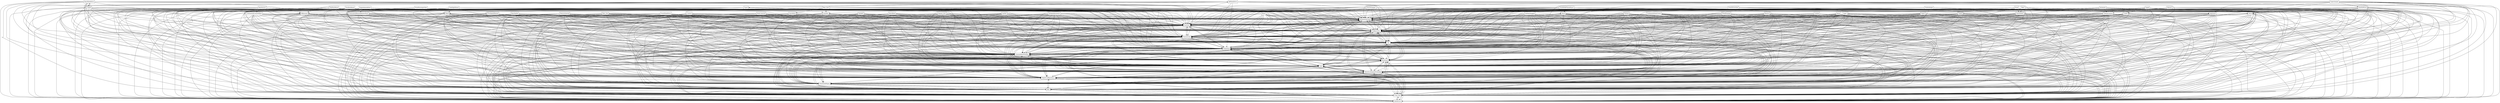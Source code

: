 digraph{
graph [rankdir=TB];
node [shape=box];
edge [arrowhead=normal];
0[label="Front",]
1[label="ClimateControl",]
2[label="Petrol",]
3[label="RainSensors",]
4[label="Halogen",]
5[label="Cushion",]
6[label="LeatherWrapped",]
7[label="Differential",]
8[label="HeadandTailLamps",]
9[label="GearKnob",]
10[label="SideMirrors",]
11[label="Music",]
12[label="FrontPassengerSide",]
13[label="RearSpoiler",]
14[label="OneFourPetrol",]
15[label="SixSpeedAutomatic",]
16[label="ArmRest",]
17[label="RearWheelDrive",]
18[label="Front_Zero",]
19[label="EngineImmobilizer",]
20[label="Body",]
21[label="Turbocharger",]
22[label="AllWheelDrive",]
23[label="CentralwithRemoteKeylessEntry",]
24[label="TwoZeroDiesel",]
25[label="NotchBack",]
26[label="Coupe",]
27[label="HatchBack",]
28[label="WindshieldWipers",]
29[label="WoodFinished",]
30[label="EngineConfiguration_s",]
31[label="Aspiration",]
32[label="FiveSpeedManual",]
33[label="ElectricSunroof",]
34[label="FrontDriverSide",]
35[label="Central",]
36[label="Leather",]
37[label="VehicleLockingandUnlocking",]
38[label="GlassHolder",]
39[label="Black",]
40[label="Seats",]
41[label="Dashboard",]
42[label="Rear",]
43[label="FrontandRearBumpers",]
44[label="EngineFuel",]
45[label="Car",]
46[label="Normal",]
47[label="CushionwithSeatCovers",]
48[label="Rear_One",]
49[label="OneSixPetrol",]
50[label="Transmission",]
51[label="TwoDINMPThreePlayer",]
52[label="Manual",]
53[label="TypeQ",]
54[label="FrontWheelDrive",]
55[label="TypeP",]
56[label="Rear_Zero",]
57[label="BodyColoured",]
58[label="Automatic",]
59[label="Supercharger",]
60[label="Electric",]
61[label="AutomatedFrontandRear",]
62[label="Xenon",]
63[label="TypeD",]
64[label="SixCDChanger",]
65[label="TypeB",]
66[label="Configuration_",]
67[label="OneEightDiesel",]
68[label="TypeC",]
69[label="TypeA",]
70[label="Diesel",]
71[label="Manual_Zero",]
0->8[label="",]
0->9[label="",]
0->10[label="",]
0->18[label="",]
0->20[label="",]
0->28[label="",]
0->30[label="",]
0->37[label="",]
0->38[label="",]
0->40[label="",]
0->41[label="",]
0->43[label="",]
0->44[label="",]
0->45[label="",]
0->50[label="",]
0->66[label="",]
1->8[label="",]
1->9[label="",]
1->10[label="",]
1->18[label="",]
1->20[label="",]
1->28[label="",]
1->30[label="",]
1->37[label="",]
1->40[label="",]
1->41[label="",]
1->43[label="",]
1->44[label="",]
1->45[label="",]
1->50[label="",]
1->66[label="",]
2->8[label="",]
2->9[label="",]
2->10[label="",]
2->18[label="",]
2->20[label="",]
2->28[label="",]
2->30[label="",]
2->37[label="",]
2->40[label="",]
2->41[label="",]
2->43[label="",]
2->44[label="",]
2->45[label="",]
2->50[label="",]
2->66[label="",]
3->8[label="",]
3->9[label="",]
3->10[label="",]
3->18[label="",]
3->20[label="",]
3->28[label="",]
3->30[label="",]
3->37[label="",]
3->40[label="",]
3->41[label="",]
3->43[label="",]
3->44[label="",]
3->45[label="",]
3->50[label="",]
3->61[label="",]
3->66[label="",]
4->8[label="",]
4->9[label="",]
4->10[label="",]
4->18[label="",]
4->20[label="",]
4->28[label="",]
4->30[label="",]
4->37[label="",]
4->40[label="",]
4->41[label="",]
4->43[label="",]
4->44[label="",]
4->45[label="",]
4->50[label="",]
4->66[label="",]
5->8[label="",]
5->9[label="",]
5->10[label="",]
5->18[label="",]
5->20[label="",]
5->28[label="",]
5->30[label="",]
5->37[label="",]
5->40[label="",]
5->41[label="",]
5->43[label="",]
5->44[label="",]
5->45[label="",]
5->50[label="",]
5->66[label="",]
6->8[label="",]
6->9[label="",]
6->10[label="",]
6->18[label="",]
6->20[label="",]
6->28[label="",]
6->30[label="",]
6->37[label="",]
6->40[label="",]
6->41[label="",]
6->43[label="",]
6->44[label="",]
6->45[label="",]
6->50[label="",]
6->66[label="",]
7->8[label="",]
7->9[label="",]
7->10[label="",]
7->18[label="",]
7->20[label="",]
7->28[label="",]
7->30[label="",]
7->37[label="",]
7->40[label="",]
7->41[label="",]
7->43[label="",]
7->44[label="",]
7->45[label="",]
7->50[label="",]
7->66[label="",]
8->9[label="",]
8->10[label="",]
8->18[label="",]
8->20[label="",]
8->28[label="",]
8->30[label="",]
8->37[label="",]
8->40[label="",]
8->41[label="",]
8->43[label="",]
8->44[label="",]
8->45[label="",]
8->50[label="",]
8->66[label="",]
9->8[label="",]
9->10[label="",]
9->18[label="",]
9->20[label="",]
9->28[label="",]
9->30[label="",]
9->37[label="",]
9->40[label="",]
9->41[label="",]
9->43[label="",]
9->44[label="",]
9->45[label="",]
9->50[label="",]
9->66[label="",]
10->8[label="",]
10->9[label="",]
10->18[label="",]
10->20[label="",]
10->28[label="",]
10->30[label="",]
10->37[label="",]
10->40[label="",]
10->41[label="",]
10->43[label="",]
10->44[label="",]
10->45[label="",]
10->50[label="",]
10->66[label="",]
11->8[label="",]
11->9[label="",]
11->10[label="",]
11->18[label="",]
11->20[label="",]
11->28[label="",]
11->30[label="",]
11->37[label="",]
11->40[label="",]
11->41[label="",]
11->43[label="",]
11->44[label="",]
11->45[label="",]
11->50[label="",]
11->66[label="",]
12->8[label="",]
12->9[label="",]
12->10[label="",]
12->16[label="",]
12->18[label="",]
12->20[label="",]
12->28[label="",]
12->30[label="",]
12->37[label="",]
12->40[label="",]
12->41[label="",]
12->43[label="",]
12->44[label="",]
12->45[label="",]
12->50[label="",]
12->66[label="",]
13->8[label="",]
13->9[label="",]
13->10[label="",]
13->18[label="",]
13->20[label="",]
13->28[label="",]
13->30[label="",]
13->37[label="",]
13->40[label="",]
13->41[label="",]
13->43[label="",]
13->44[label="",]
13->45[label="",]
13->50[label="",]
13->66[label="",]
14->2[label="",]
14->8[label="",]
14->9[label="",]
14->10[label="",]
14->18[label="",]
14->20[label="",]
14->28[label="",]
14->30[label="",]
14->37[label="",]
14->40[label="",]
14->41[label="",]
14->43[label="",]
14->44[label="",]
14->45[label="",]
14->50[label="",]
14->66[label="",]
15->8[label="",]
15->9[label="",]
15->10[label="",]
15->18[label="",]
15->20[label="",]
15->28[label="",]
15->30[label="",]
15->37[label="",]
15->40[label="",]
15->41[label="",]
15->43[label="",]
15->44[label="",]
15->45[label="",]
15->50[label="",]
15->66[label="",]
16->8[label="",]
16->9[label="",]
16->10[label="",]
16->18[label="",]
16->20[label="",]
16->28[label="",]
16->30[label="",]
16->37[label="",]
16->40[label="",]
16->41[label="",]
16->43[label="",]
16->44[label="",]
16->45[label="",]
16->50[label="",]
16->66[label="",]
17->7[label="",]
17->8[label="",]
17->9[label="",]
17->10[label="",]
17->18[label="",]
17->20[label="",]
17->28[label="",]
17->30[label="",]
17->37[label="",]
17->40[label="",]
17->41[label="",]
17->43[label="",]
17->44[label="",]
17->45[label="",]
17->50[label="",]
17->55[label="",]
17->66[label="",]
18->8[label="",]
18->9[label="",]
18->10[label="",]
18->20[label="",]
18->28[label="",]
18->30[label="",]
18->37[label="",]
18->40[label="",]
18->41[label="",]
18->43[label="",]
18->44[label="",]
18->45[label="",]
18->50[label="",]
18->66[label="",]
19->8[label="",]
19->9[label="",]
19->10[label="",]
19->18[label="",]
19->20[label="",]
19->23[label="",]
19->28[label="",]
19->30[label="",]
19->37[label="",]
19->40[label="",]
19->41[label="",]
19->43[label="",]
19->44[label="",]
19->45[label="",]
19->50[label="",]
19->66[label="",]
20->8[label="",]
20->9[label="",]
20->10[label="",]
20->18[label="",]
20->28[label="",]
20->30[label="",]
20->37[label="",]
20->40[label="",]
20->41[label="",]
20->43[label="",]
20->44[label="",]
20->45[label="",]
20->50[label="",]
20->66[label="",]
21->8[label="",]
21->9[label="",]
21->10[label="",]
21->18[label="",]
21->20[label="",]
21->28[label="",]
21->30[label="",]
21->31[label="",]
21->37[label="",]
21->40[label="",]
21->41[label="",]
21->43[label="",]
21->44[label="",]
21->45[label="",]
21->50[label="",]
21->66[label="",]
21->70[label="",]
22->7[label="",]
22->8[label="",]
22->9[label="",]
22->10[label="",]
22->18[label="",]
22->20[label="",]
22->28[label="",]
22->30[label="",]
22->37[label="",]
22->40[label="",]
22->41[label="",]
22->43[label="",]
22->44[label="",]
22->45[label="",]
22->50[label="",]
22->53[label="",]
22->66[label="",]
23->8[label="",]
23->9[label="",]
23->10[label="",]
23->18[label="",]
23->20[label="",]
23->28[label="",]
23->30[label="",]
23->37[label="",]
23->40[label="",]
23->41[label="",]
23->43[label="",]
23->44[label="",]
23->45[label="",]
23->50[label="",]
23->66[label="",]
24->8[label="",]
24->9[label="",]
24->10[label="",]
24->18[label="",]
24->20[label="",]
24->28[label="",]
24->30[label="",]
24->37[label="",]
24->40[label="",]
24->41[label="",]
24->43[label="",]
24->44[label="",]
24->45[label="",]
24->50[label="",]
24->66[label="",]
24->70[label="",]
25->8[label="",]
25->9[label="",]
25->10[label="",]
25->18[label="",]
25->20[label="",]
25->28[label="",]
25->30[label="",]
25->37[label="",]
25->40[label="",]
25->41[label="",]
25->43[label="",]
25->44[label="",]
25->45[label="",]
25->50[label="",]
25->66[label="",]
26->8[label="",]
26->9[label="",]
26->10[label="",]
26->18[label="",]
26->20[label="",]
26->28[label="",]
26->30[label="",]
26->37[label="",]
26->40[label="",]
26->41[label="",]
26->43[label="",]
26->44[label="",]
26->45[label="",]
26->50[label="",]
26->66[label="",]
27->8[label="",]
27->9[label="",]
27->10[label="",]
27->18[label="",]
27->20[label="",]
27->28[label="",]
27->30[label="",]
27->37[label="",]
27->40[label="",]
27->41[label="",]
27->43[label="",]
27->44[label="",]
27->45[label="",]
27->50[label="",]
27->66[label="",]
28->8[label="",]
28->9[label="",]
28->10[label="",]
28->18[label="",]
28->20[label="",]
28->30[label="",]
28->37[label="",]
28->40[label="",]
28->41[label="",]
28->43[label="",]
28->44[label="",]
28->45[label="",]
28->50[label="",]
28->66[label="",]
29->8[label="",]
29->9[label="",]
29->10[label="",]
29->18[label="",]
29->20[label="",]
29->28[label="",]
29->30[label="",]
29->37[label="",]
29->40[label="",]
29->41[label="",]
29->43[label="",]
29->44[label="",]
29->45[label="",]
29->50[label="",]
29->66[label="",]
30->8[label="",]
30->9[label="",]
30->10[label="",]
30->18[label="",]
30->20[label="",]
30->28[label="",]
30->37[label="",]
30->40[label="",]
30->41[label="",]
30->43[label="",]
30->44[label="",]
30->45[label="",]
30->50[label="",]
30->66[label="",]
31->8[label="",]
31->9[label="",]
31->10[label="",]
31->18[label="",]
31->20[label="",]
31->28[label="",]
31->30[label="",]
31->37[label="",]
31->40[label="",]
31->41[label="",]
31->43[label="",]
31->44[label="",]
31->45[label="",]
31->50[label="",]
31->66[label="",]
32->8[label="",]
32->9[label="",]
32->10[label="",]
32->18[label="",]
32->20[label="",]
32->28[label="",]
32->30[label="",]
32->37[label="",]
32->40[label="",]
32->41[label="",]
32->43[label="",]
32->44[label="",]
32->45[label="",]
32->50[label="",]
32->66[label="",]
33->8[label="",]
33->9[label="",]
33->10[label="",]
33->18[label="",]
33->20[label="",]
33->28[label="",]
33->30[label="",]
33->37[label="",]
33->40[label="",]
33->41[label="",]
33->43[label="",]
33->44[label="",]
33->45[label="",]
33->50[label="",]
33->66[label="",]
34->8[label="",]
34->9[label="",]
34->10[label="",]
34->16[label="",]
34->18[label="",]
34->20[label="",]
34->28[label="",]
34->30[label="",]
34->37[label="",]
34->40[label="",]
34->41[label="",]
34->43[label="",]
34->44[label="",]
34->45[label="",]
34->50[label="",]
34->66[label="",]
35->8[label="",]
35->9[label="",]
35->10[label="",]
35->18[label="",]
35->20[label="",]
35->28[label="",]
35->30[label="",]
35->37[label="",]
35->40[label="",]
35->41[label="",]
35->43[label="",]
35->44[label="",]
35->45[label="",]
35->50[label="",]
35->66[label="",]
36->8[label="",]
36->9[label="",]
36->10[label="",]
36->18[label="",]
36->20[label="",]
36->28[label="",]
36->30[label="",]
36->37[label="",]
36->40[label="",]
36->41[label="",]
36->43[label="",]
36->44[label="",]
36->45[label="",]
36->50[label="",]
36->66[label="",]
37->8[label="",]
37->9[label="",]
37->10[label="",]
37->18[label="",]
37->20[label="",]
37->28[label="",]
37->30[label="",]
37->40[label="",]
37->41[label="",]
37->43[label="",]
37->44[label="",]
37->45[label="",]
37->50[label="",]
37->66[label="",]
38->8[label="",]
38->9[label="",]
38->10[label="",]
38->18[label="",]
38->20[label="",]
38->28[label="",]
38->30[label="",]
38->37[label="",]
38->40[label="",]
38->41[label="",]
38->43[label="",]
38->44[label="",]
38->45[label="",]
38->50[label="",]
38->66[label="",]
39->8[label="",]
39->9[label="",]
39->10[label="",]
39->18[label="",]
39->20[label="",]
39->28[label="",]
39->30[label="",]
39->37[label="",]
39->40[label="",]
39->41[label="",]
39->43[label="",]
39->44[label="",]
39->45[label="",]
39->50[label="",]
39->66[label="",]
40->8[label="",]
40->9[label="",]
40->10[label="",]
40->18[label="",]
40->20[label="",]
40->28[label="",]
40->30[label="",]
40->37[label="",]
40->41[label="",]
40->43[label="",]
40->44[label="",]
40->45[label="",]
40->50[label="",]
40->66[label="",]
41->8[label="",]
41->9[label="",]
41->10[label="",]
41->18[label="",]
41->20[label="",]
41->28[label="",]
41->30[label="",]
41->37[label="",]
41->40[label="",]
41->43[label="",]
41->44[label="",]
41->45[label="",]
41->50[label="",]
41->66[label="",]
42->8[label="",]
42->9[label="",]
42->10[label="",]
42->18[label="",]
42->20[label="",]
42->28[label="",]
42->30[label="",]
42->37[label="",]
42->38[label="",]
42->40[label="",]
42->41[label="",]
42->43[label="",]
42->44[label="",]
42->45[label="",]
42->50[label="",]
42->66[label="",]
43->8[label="",]
43->9[label="",]
43->10[label="",]
43->18[label="",]
43->20[label="",]
43->28[label="",]
43->30[label="",]
43->37[label="",]
43->40[label="",]
43->41[label="",]
43->44[label="",]
43->45[label="",]
43->50[label="",]
43->66[label="",]
44->8[label="",]
44->9[label="",]
44->10[label="",]
44->18[label="",]
44->20[label="",]
44->28[label="",]
44->30[label="",]
44->37[label="",]
44->40[label="",]
44->41[label="",]
44->43[label="",]
44->45[label="",]
44->50[label="",]
44->66[label="",]
45->8[label="",]
45->9[label="",]
45->10[label="",]
45->18[label="",]
45->20[label="",]
45->28[label="",]
45->30[label="",]
45->37[label="",]
45->40[label="",]
45->41[label="",]
45->43[label="",]
45->44[label="",]
45->50[label="",]
45->66[label="",]
46->8[label="",]
46->9[label="",]
46->10[label="",]
46->18[label="",]
46->20[label="",]
46->28[label="",]
46->30[label="",]
46->37[label="",]
46->40[label="",]
46->41[label="",]
46->43[label="",]
46->44[label="",]
46->45[label="",]
46->50[label="",]
46->66[label="",]
47->8[label="",]
47->9[label="",]
47->10[label="",]
47->18[label="",]
47->20[label="",]
47->28[label="",]
47->30[label="",]
47->37[label="",]
47->40[label="",]
47->41[label="",]
47->43[label="",]
47->44[label="",]
47->45[label="",]
47->50[label="",]
47->66[label="",]
48->8[label="",]
48->9[label="",]
48->10[label="",]
48->18[label="",]
48->20[label="",]
48->28[label="",]
48->30[label="",]
48->37[label="",]
48->40[label="",]
48->41[label="",]
48->43[label="",]
48->44[label="",]
48->45[label="",]
48->50[label="",]
48->66[label="",]
49->2[label="",]
49->8[label="",]
49->9[label="",]
49->10[label="",]
49->18[label="",]
49->20[label="",]
49->28[label="",]
49->30[label="",]
49->37[label="",]
49->40[label="",]
49->41[label="",]
49->43[label="",]
49->44[label="",]
49->45[label="",]
49->50[label="",]
49->66[label="",]
50->8[label="",]
50->9[label="",]
50->10[label="",]
50->18[label="",]
50->20[label="",]
50->28[label="",]
50->30[label="",]
50->37[label="",]
50->40[label="",]
50->41[label="",]
50->43[label="",]
50->44[label="",]
50->45[label="",]
50->66[label="",]
51->8[label="",]
51->9[label="",]
51->10[label="",]
51->11[label="",]
51->18[label="",]
51->20[label="",]
51->28[label="",]
51->30[label="",]
51->37[label="",]
51->40[label="",]
51->41[label="",]
51->43[label="",]
51->44[label="",]
51->45[label="",]
51->50[label="",]
51->66[label="",]
52->1[label="",]
52->8[label="",]
52->9[label="",]
52->10[label="",]
52->18[label="",]
52->20[label="",]
52->28[label="",]
52->30[label="",]
52->37[label="",]
52->40[label="",]
52->41[label="",]
52->43[label="",]
52->44[label="",]
52->45[label="",]
52->50[label="",]
52->66[label="",]
53->7[label="",]
53->8[label="",]
53->9[label="",]
53->10[label="",]
53->18[label="",]
53->20[label="",]
53->22[label="",]
53->28[label="",]
53->30[label="",]
53->37[label="",]
53->40[label="",]
53->41[label="",]
53->43[label="",]
53->44[label="",]
53->45[label="",]
53->50[label="",]
53->66[label="",]
54->8[label="",]
54->9[label="",]
54->10[label="",]
54->18[label="",]
54->20[label="",]
54->28[label="",]
54->30[label="",]
54->37[label="",]
54->40[label="",]
54->41[label="",]
54->43[label="",]
54->44[label="",]
54->45[label="",]
54->50[label="",]
54->66[label="",]
55->7[label="",]
55->8[label="",]
55->9[label="",]
55->10[label="",]
55->17[label="",]
55->18[label="",]
55->20[label="",]
55->28[label="",]
55->30[label="",]
55->37[label="",]
55->40[label="",]
55->41[label="",]
55->43[label="",]
55->44[label="",]
55->45[label="",]
55->50[label="",]
55->66[label="",]
56->8[label="",]
56->9[label="",]
56->10[label="",]
56->16[label="",]
56->18[label="",]
56->20[label="",]
56->25[label="",]
56->28[label="",]
56->30[label="",]
56->37[label="",]
56->40[label="",]
56->41[label="",]
56->43[label="",]
56->44[label="",]
56->45[label="",]
56->50[label="",]
56->66[label="",]
57->8[label="",]
57->9[label="",]
57->10[label="",]
57->18[label="",]
57->20[label="",]
57->28[label="",]
57->30[label="",]
57->37[label="",]
57->40[label="",]
57->41[label="",]
57->43[label="",]
57->44[label="",]
57->45[label="",]
57->50[label="",]
57->66[label="",]
58->1[label="",]
58->8[label="",]
58->9[label="",]
58->10[label="",]
58->18[label="",]
58->20[label="",]
58->28[label="",]
58->30[label="",]
58->37[label="",]
58->40[label="",]
58->41[label="",]
58->43[label="",]
58->44[label="",]
58->45[label="",]
58->50[label="",]
58->66[label="",]
59->2[label="",]
59->8[label="",]
59->9[label="",]
59->10[label="",]
59->18[label="",]
59->20[label="",]
59->28[label="",]
59->30[label="",]
59->31[label="",]
59->37[label="",]
59->40[label="",]
59->41[label="",]
59->43[label="",]
59->44[label="",]
59->45[label="",]
59->49[label="",]
59->50[label="",]
59->66[label="",]
60->8[label="",]
60->9[label="",]
60->10[label="",]
60->18[label="",]
60->20[label="",]
60->28[label="",]
60->30[label="",]
60->37[label="",]
60->40[label="",]
60->41[label="",]
60->43[label="",]
60->44[label="",]
60->45[label="",]
60->50[label="",]
60->66[label="",]
61->8[label="",]
61->9[label="",]
61->10[label="",]
61->18[label="",]
61->20[label="",]
61->28[label="",]
61->30[label="",]
61->37[label="",]
61->40[label="",]
61->41[label="",]
61->43[label="",]
61->44[label="",]
61->45[label="",]
61->50[label="",]
61->66[label="",]
62->8[label="",]
62->9[label="",]
62->10[label="",]
62->18[label="",]
62->20[label="",]
62->28[label="",]
62->30[label="",]
62->37[label="",]
62->40[label="",]
62->41[label="",]
62->43[label="",]
62->44[label="",]
62->45[label="",]
62->50[label="",]
62->66[label="",]
63->8[label="",]
63->9[label="",]
63->10[label="",]
63->18[label="",]
63->20[label="",]
63->26[label="",]
63->28[label="",]
63->30[label="",]
63->37[label="",]
63->40[label="",]
63->41[label="",]
63->43[label="",]
63->44[label="",]
63->45[label="",]
63->50[label="",]
63->66[label="",]
64->8[label="",]
64->9[label="",]
64->10[label="",]
64->11[label="",]
64->18[label="",]
64->20[label="",]
64->28[label="",]
64->30[label="",]
64->37[label="",]
64->40[label="",]
64->41[label="",]
64->43[label="",]
64->44[label="",]
64->45[label="",]
64->50[label="",]
64->66[label="",]
65->8[label="",]
65->9[label="",]
65->10[label="",]
65->18[label="",]
65->20[label="",]
65->28[label="",]
65->30[label="",]
65->37[label="",]
65->40[label="",]
65->41[label="",]
65->43[label="",]
65->44[label="",]
65->45[label="",]
65->50[label="",]
65->66[label="",]
66->8[label="",]
66->9[label="",]
66->10[label="",]
66->18[label="",]
66->20[label="",]
66->28[label="",]
66->30[label="",]
66->37[label="",]
66->40[label="",]
66->41[label="",]
66->43[label="",]
66->44[label="",]
66->45[label="",]
66->50[label="",]
67->8[label="",]
67->9[label="",]
67->10[label="",]
67->18[label="",]
67->20[label="",]
67->28[label="",]
67->30[label="",]
67->37[label="",]
67->40[label="",]
67->41[label="",]
67->43[label="",]
67->44[label="",]
67->45[label="",]
67->50[label="",]
67->66[label="",]
67->70[label="",]
68->8[label="",]
68->9[label="",]
68->10[label="",]
68->18[label="",]
68->20[label="",]
68->28[label="",]
68->30[label="",]
68->37[label="",]
68->40[label="",]
68->41[label="",]
68->43[label="",]
68->44[label="",]
68->45[label="",]
68->50[label="",]
68->66[label="",]
69->8[label="",]
69->9[label="",]
69->10[label="",]
69->18[label="",]
69->20[label="",]
69->28[label="",]
69->30[label="",]
69->37[label="",]
69->40[label="",]
69->41[label="",]
69->43[label="",]
69->44[label="",]
69->45[label="",]
69->50[label="",]
69->66[label="",]
70->8[label="",]
70->9[label="",]
70->10[label="",]
70->18[label="",]
70->20[label="",]
70->28[label="",]
70->30[label="",]
70->37[label="",]
70->40[label="",]
70->41[label="",]
70->43[label="",]
70->44[label="",]
70->45[label="",]
70->50[label="",]
70->66[label="",]
71->8[label="",]
71->9[label="",]
71->10[label="",]
71->18[label="",]
71->20[label="",]
71->28[label="",]
71->30[label="",]
71->37[label="",]
71->40[label="",]
71->41[label="",]
71->43[label="",]
71->44[label="",]
71->45[label="",]
71->50[label="",]
71->66[label="",]
}
